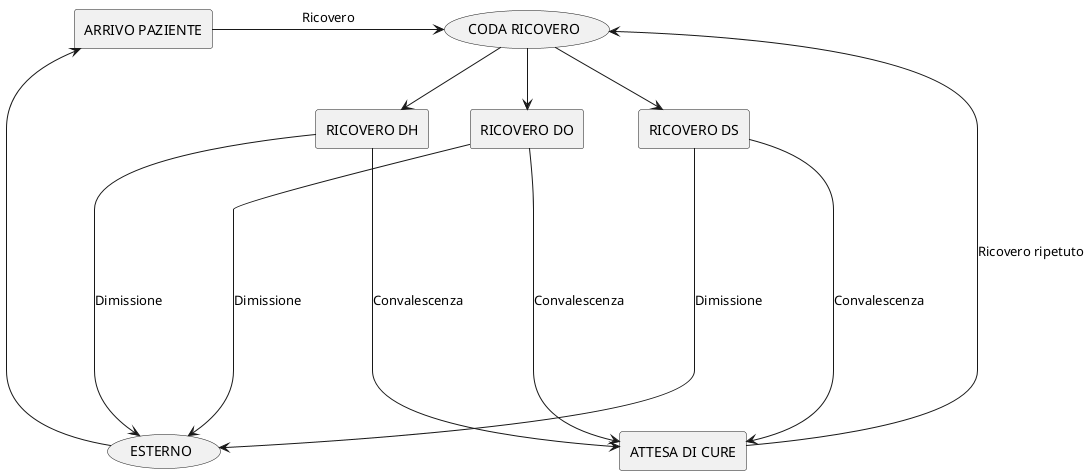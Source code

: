 @startuml
skinparam componentStyle rectangle
'skinparam lineType polyline

(ESTERNO) -left-> [ARRIVO PAZIENTE]
[ARRIVO PAZIENTE] -right-> (CODA RICOVERO) : Ricovero
(CODA RICOVERO) -down-> [RICOVERO DH]
(CODA RICOVERO) -down-> [RICOVERO DS]
(CODA RICOVERO) -down-> [RICOVERO DO]
[RICOVERO DS] -down----> [ATTESA DI CURE] : Convalescenza
[RICOVERO DH] -down----> [ATTESA DI CURE] : Convalescenza
[RICOVERO DO] -down----> [ATTESA DI CURE] : Convalescenza
[RICOVERO DH] -down----> [ESTERNO] : Dimissione
[RICOVERO DS] -down----> [ESTERNO] : Dimissione
[RICOVERO DO] -down----> [ESTERNO] : Dimissione
[ATTESA DI CURE] -up-> [CODA RICOVERO] : Ricovero ripetuto
@enduml